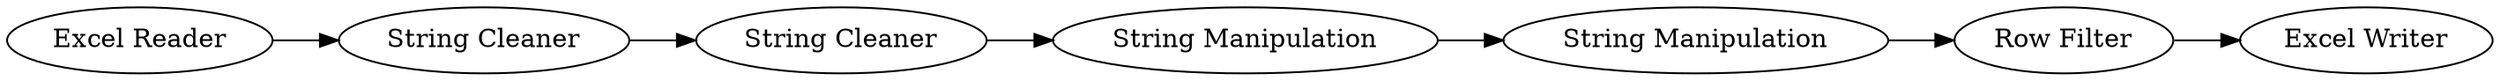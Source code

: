 digraph {
	7 -> 8
	1 -> 4
	4 -> 5
	3 -> 7
	2 -> 3
	5 -> 2
	5 [label="String Cleaner"]
	1 [label="Excel Reader"]
	7 [label="Row Filter"]
	4 [label="String Cleaner"]
	8 [label="Excel Writer"]
	3 [label="String Manipulation"]
	2 [label="String Manipulation"]
	rankdir=LR
}
